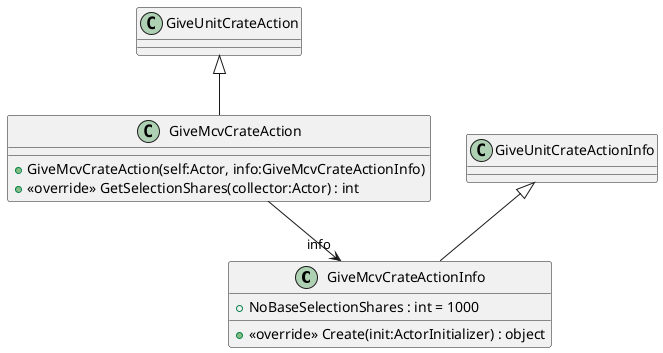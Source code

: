 @startuml
class GiveMcvCrateActionInfo {
    + NoBaseSelectionShares : int = 1000
    + <<override>> Create(init:ActorInitializer) : object
}
class GiveMcvCrateAction {
    + GiveMcvCrateAction(self:Actor, info:GiveMcvCrateActionInfo)
    + <<override>> GetSelectionShares(collector:Actor) : int
}
GiveUnitCrateActionInfo <|-- GiveMcvCrateActionInfo
GiveUnitCrateAction <|-- GiveMcvCrateAction
GiveMcvCrateAction --> "info" GiveMcvCrateActionInfo
@enduml

